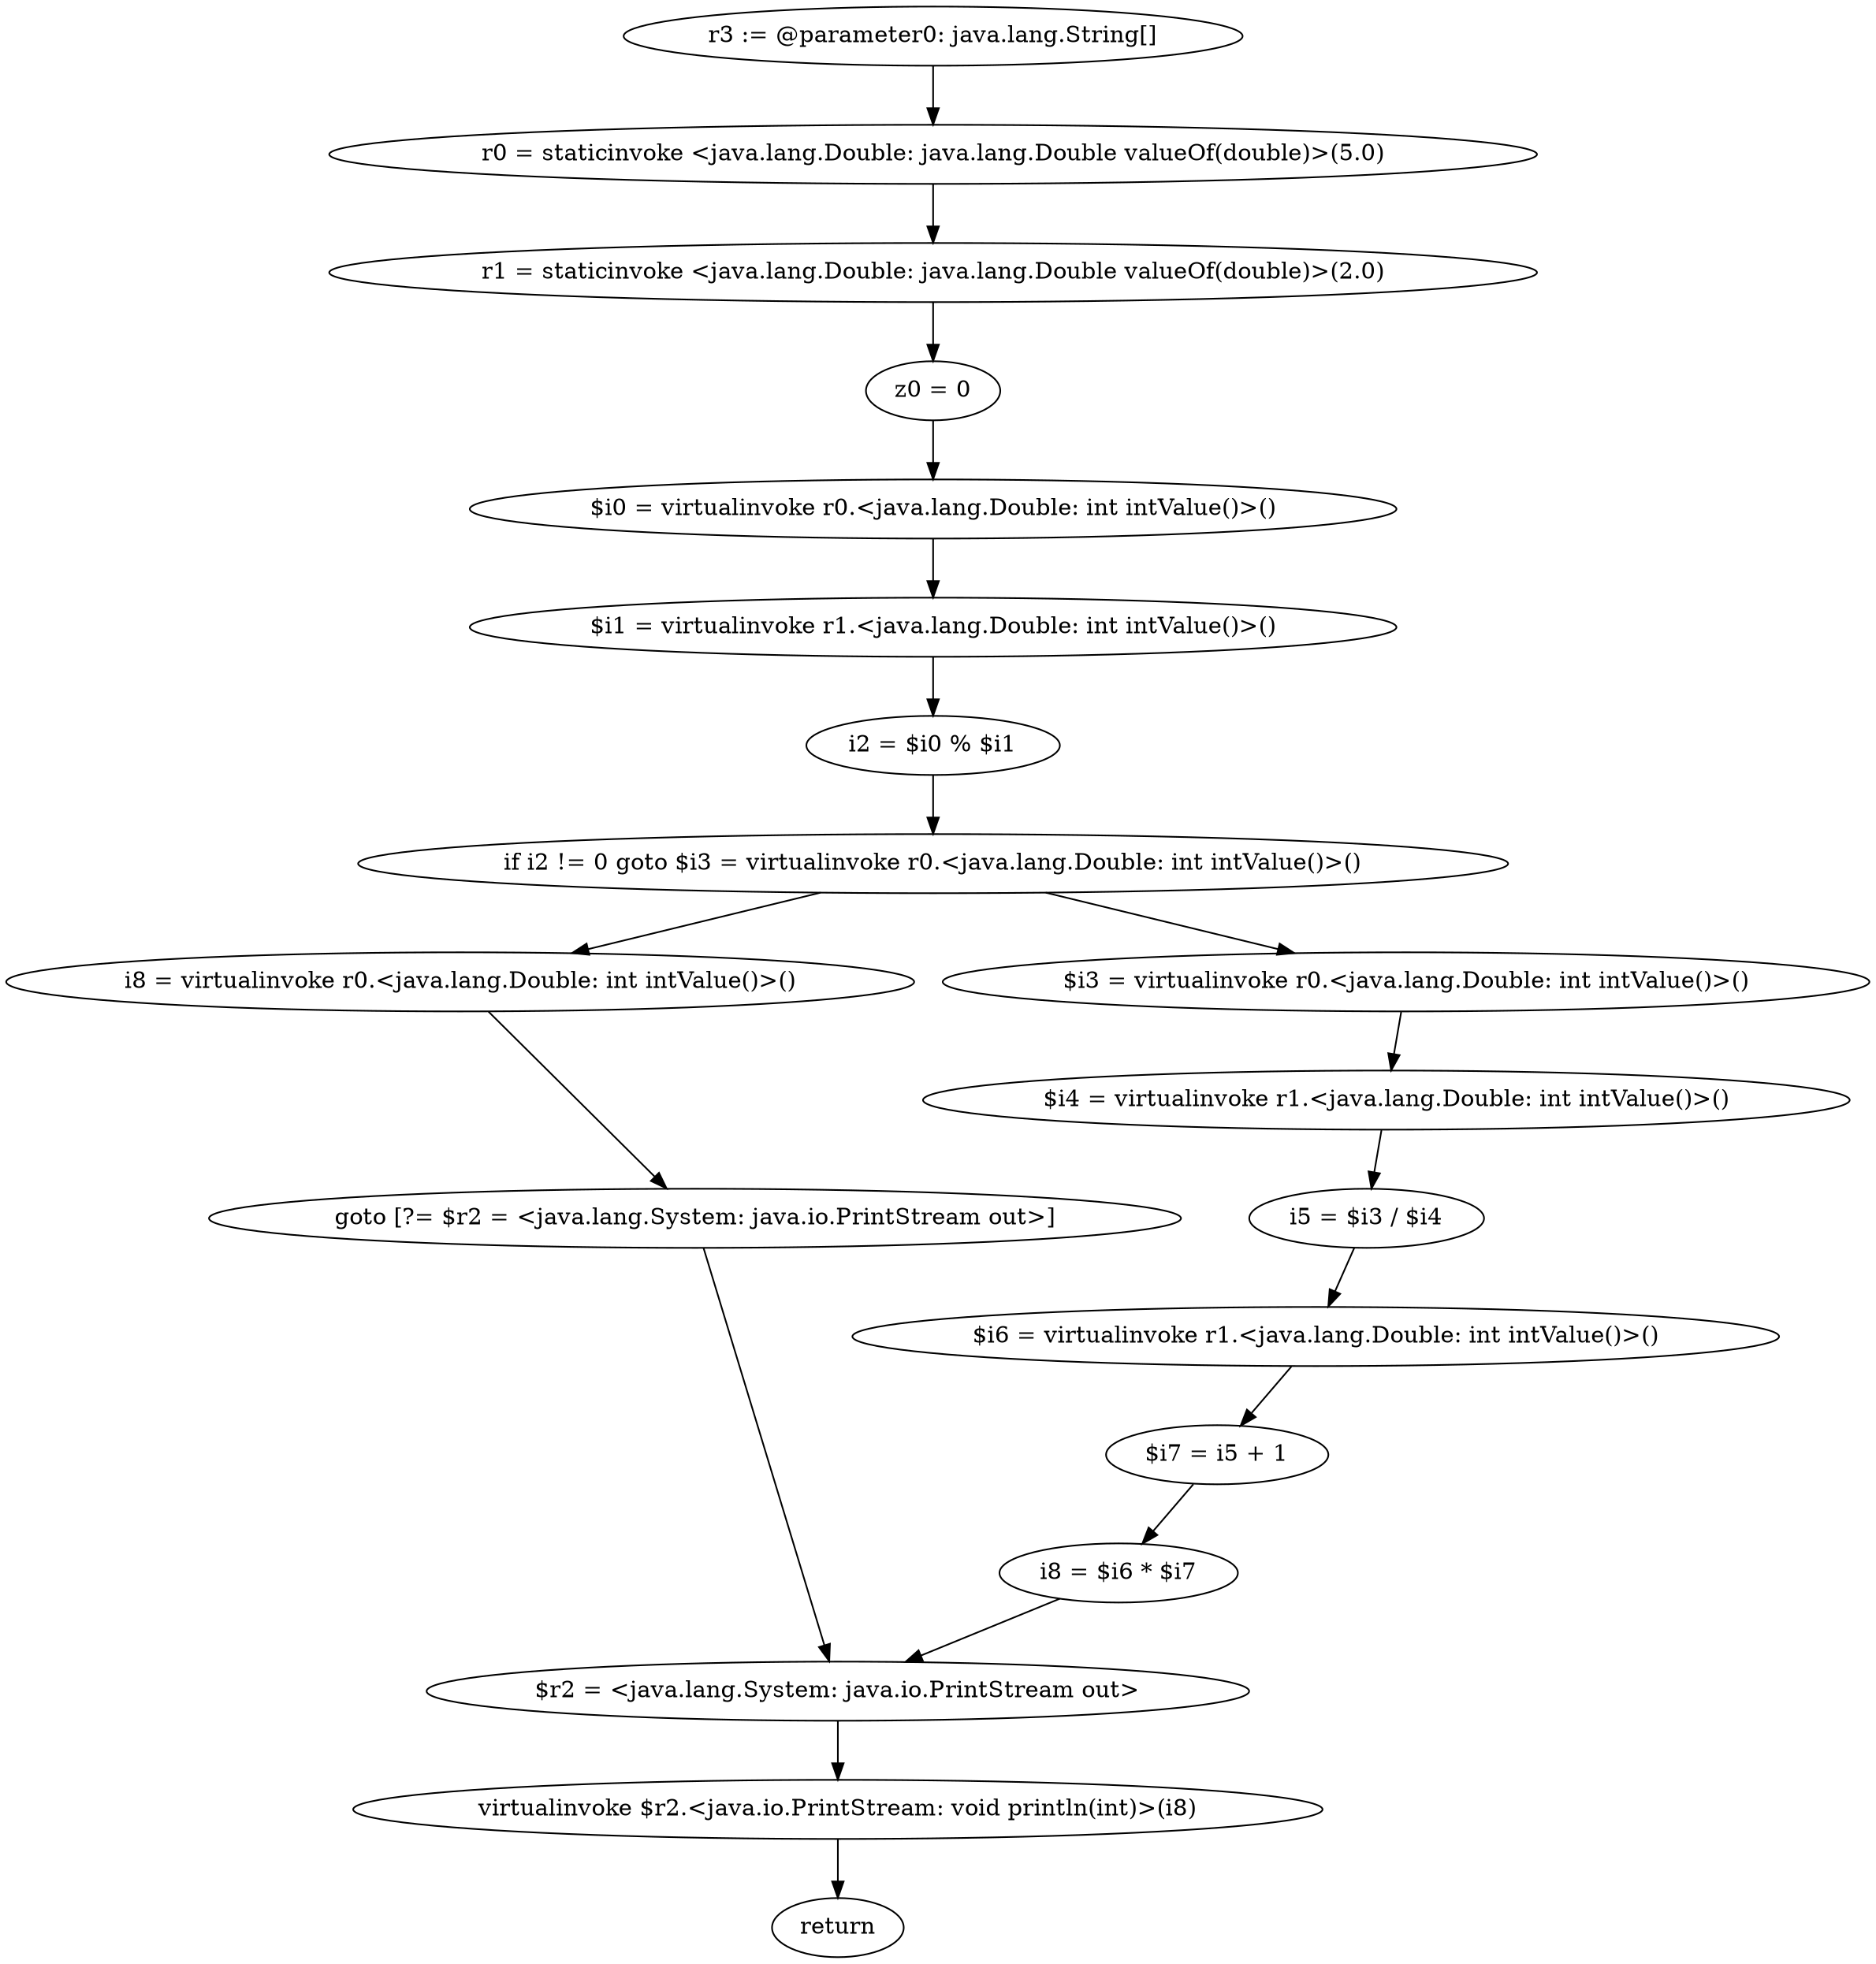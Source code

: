 digraph "unitGraph" {
    "r3 := @parameter0: java.lang.String[]"
    "r0 = staticinvoke <java.lang.Double: java.lang.Double valueOf(double)>(5.0)"
    "r1 = staticinvoke <java.lang.Double: java.lang.Double valueOf(double)>(2.0)"
    "z0 = 0"
    "$i0 = virtualinvoke r0.<java.lang.Double: int intValue()>()"
    "$i1 = virtualinvoke r1.<java.lang.Double: int intValue()>()"
    "i2 = $i0 % $i1"
    "if i2 != 0 goto $i3 = virtualinvoke r0.<java.lang.Double: int intValue()>()"
    "i8 = virtualinvoke r0.<java.lang.Double: int intValue()>()"
    "goto [?= $r2 = <java.lang.System: java.io.PrintStream out>]"
    "$i3 = virtualinvoke r0.<java.lang.Double: int intValue()>()"
    "$i4 = virtualinvoke r1.<java.lang.Double: int intValue()>()"
    "i5 = $i3 / $i4"
    "$i6 = virtualinvoke r1.<java.lang.Double: int intValue()>()"
    "$i7 = i5 + 1"
    "i8 = $i6 * $i7"
    "$r2 = <java.lang.System: java.io.PrintStream out>"
    "virtualinvoke $r2.<java.io.PrintStream: void println(int)>(i8)"
    "return"
    "r3 := @parameter0: java.lang.String[]"->"r0 = staticinvoke <java.lang.Double: java.lang.Double valueOf(double)>(5.0)";
    "r0 = staticinvoke <java.lang.Double: java.lang.Double valueOf(double)>(5.0)"->"r1 = staticinvoke <java.lang.Double: java.lang.Double valueOf(double)>(2.0)";
    "r1 = staticinvoke <java.lang.Double: java.lang.Double valueOf(double)>(2.0)"->"z0 = 0";
    "z0 = 0"->"$i0 = virtualinvoke r0.<java.lang.Double: int intValue()>()";
    "$i0 = virtualinvoke r0.<java.lang.Double: int intValue()>()"->"$i1 = virtualinvoke r1.<java.lang.Double: int intValue()>()";
    "$i1 = virtualinvoke r1.<java.lang.Double: int intValue()>()"->"i2 = $i0 % $i1";
    "i2 = $i0 % $i1"->"if i2 != 0 goto $i3 = virtualinvoke r0.<java.lang.Double: int intValue()>()";
    "if i2 != 0 goto $i3 = virtualinvoke r0.<java.lang.Double: int intValue()>()"->"i8 = virtualinvoke r0.<java.lang.Double: int intValue()>()";
    "if i2 != 0 goto $i3 = virtualinvoke r0.<java.lang.Double: int intValue()>()"->"$i3 = virtualinvoke r0.<java.lang.Double: int intValue()>()";
    "i8 = virtualinvoke r0.<java.lang.Double: int intValue()>()"->"goto [?= $r2 = <java.lang.System: java.io.PrintStream out>]";
    "goto [?= $r2 = <java.lang.System: java.io.PrintStream out>]"->"$r2 = <java.lang.System: java.io.PrintStream out>";
    "$i3 = virtualinvoke r0.<java.lang.Double: int intValue()>()"->"$i4 = virtualinvoke r1.<java.lang.Double: int intValue()>()";
    "$i4 = virtualinvoke r1.<java.lang.Double: int intValue()>()"->"i5 = $i3 / $i4";
    "i5 = $i3 / $i4"->"$i6 = virtualinvoke r1.<java.lang.Double: int intValue()>()";
    "$i6 = virtualinvoke r1.<java.lang.Double: int intValue()>()"->"$i7 = i5 + 1";
    "$i7 = i5 + 1"->"i8 = $i6 * $i7";
    "i8 = $i6 * $i7"->"$r2 = <java.lang.System: java.io.PrintStream out>";
    "$r2 = <java.lang.System: java.io.PrintStream out>"->"virtualinvoke $r2.<java.io.PrintStream: void println(int)>(i8)";
    "virtualinvoke $r2.<java.io.PrintStream: void println(int)>(i8)"->"return";
}
